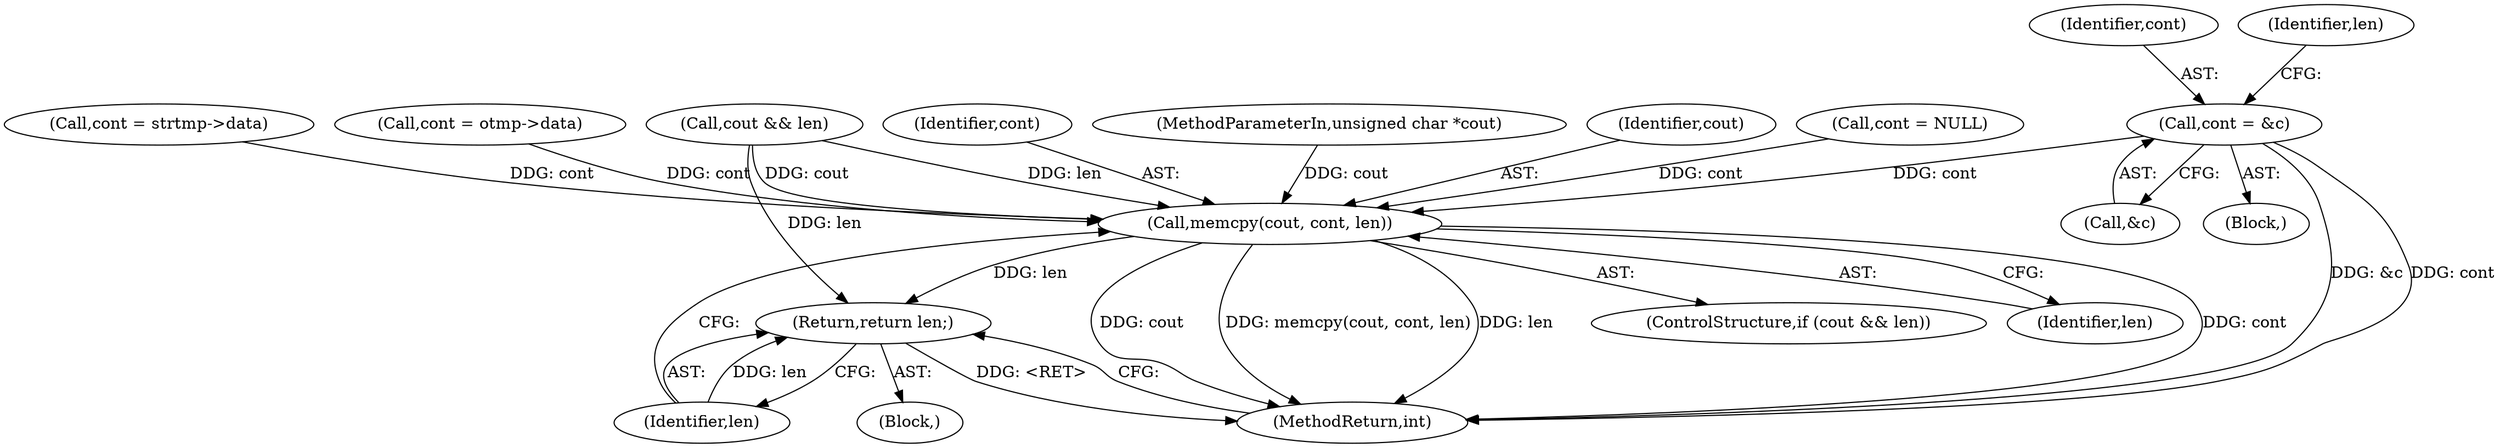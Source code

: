 digraph "0_openssl_f5da52e308a6aeea6d5f3df98c4da295d7e9cc27_1@pointer" {
"1000302" [label="(Call,cont = &c)"];
"1000404" [label="(Call,memcpy(cout, cont, len))"];
"1000408" [label="(Return,return len;)"];
"1000389" [label="(Call,cont = strtmp->data)"];
"1000400" [label="(ControlStructure,if (cout && len))"];
"1000303" [label="(Identifier,cont)"];
"1000231" [label="(Call,cont = otmp->data)"];
"1000410" [label="(MethodReturn,int)"];
"1000304" [label="(Call,&c)"];
"1000113" [label="(Block,)"];
"1000302" [label="(Call,cont = &c)"];
"1000401" [label="(Call,cout && len)"];
"1000406" [label="(Identifier,cont)"];
"1000408" [label="(Return,return len;)"];
"1000110" [label="(MethodParameterIn,unsigned char *cout)"];
"1000405" [label="(Identifier,cout)"];
"1000223" [label="(Block,)"];
"1000407" [label="(Identifier,len)"];
"1000409" [label="(Identifier,len)"];
"1000307" [label="(Identifier,len)"];
"1000243" [label="(Call,cont = NULL)"];
"1000404" [label="(Call,memcpy(cout, cont, len))"];
"1000302" -> "1000223"  [label="AST: "];
"1000302" -> "1000304"  [label="CFG: "];
"1000303" -> "1000302"  [label="AST: "];
"1000304" -> "1000302"  [label="AST: "];
"1000307" -> "1000302"  [label="CFG: "];
"1000302" -> "1000410"  [label="DDG: &c"];
"1000302" -> "1000410"  [label="DDG: cont"];
"1000302" -> "1000404"  [label="DDG: cont"];
"1000404" -> "1000400"  [label="AST: "];
"1000404" -> "1000407"  [label="CFG: "];
"1000405" -> "1000404"  [label="AST: "];
"1000406" -> "1000404"  [label="AST: "];
"1000407" -> "1000404"  [label="AST: "];
"1000409" -> "1000404"  [label="CFG: "];
"1000404" -> "1000410"  [label="DDG: cout"];
"1000404" -> "1000410"  [label="DDG: memcpy(cout, cont, len)"];
"1000404" -> "1000410"  [label="DDG: len"];
"1000404" -> "1000410"  [label="DDG: cont"];
"1000401" -> "1000404"  [label="DDG: cout"];
"1000401" -> "1000404"  [label="DDG: len"];
"1000110" -> "1000404"  [label="DDG: cout"];
"1000231" -> "1000404"  [label="DDG: cont"];
"1000389" -> "1000404"  [label="DDG: cont"];
"1000243" -> "1000404"  [label="DDG: cont"];
"1000404" -> "1000408"  [label="DDG: len"];
"1000408" -> "1000113"  [label="AST: "];
"1000408" -> "1000409"  [label="CFG: "];
"1000409" -> "1000408"  [label="AST: "];
"1000410" -> "1000408"  [label="CFG: "];
"1000408" -> "1000410"  [label="DDG: <RET>"];
"1000409" -> "1000408"  [label="DDG: len"];
"1000401" -> "1000408"  [label="DDG: len"];
}
